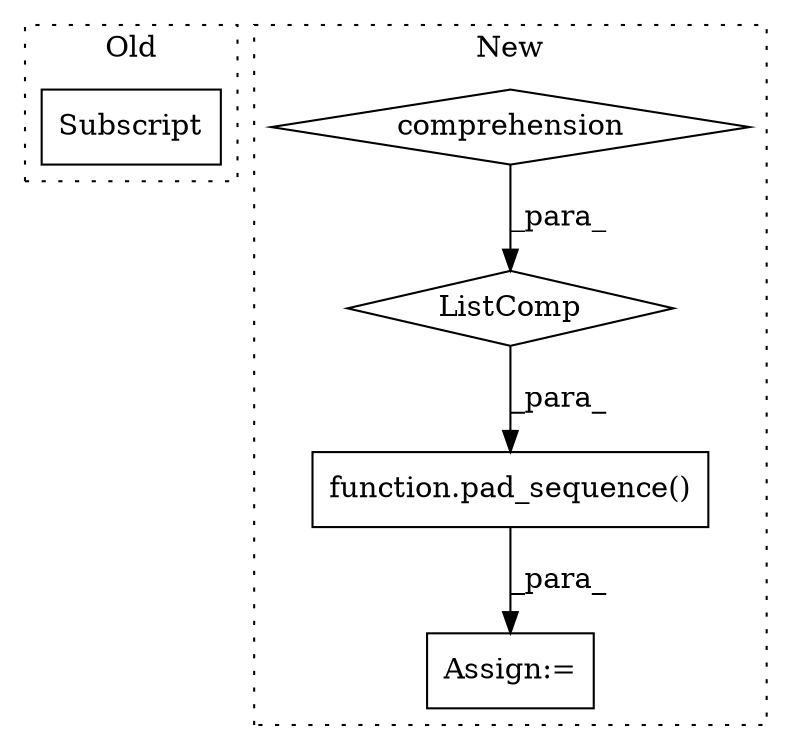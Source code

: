 digraph G {
subgraph cluster0 {
1 [label="Subscript" a="63" s="3659,0" l="39,0" shape="box"];
label = "Old";
style="dotted";
}
subgraph cluster1 {
2 [label="function.pad_sequence()" a="75" s="4380,4402" l="13,19" shape="box"];
3 [label="Assign:=" a="68" s="4377" l="3" shape="box"];
4 [label="ListComp" a="106" s="4181" l="121" shape="diamond"];
5 [label="comprehension" a="45" s="4253" l="3" shape="diamond"];
label = "New";
style="dotted";
}
2 -> 3 [label="_para_"];
4 -> 2 [label="_para_"];
5 -> 4 [label="_para_"];
}